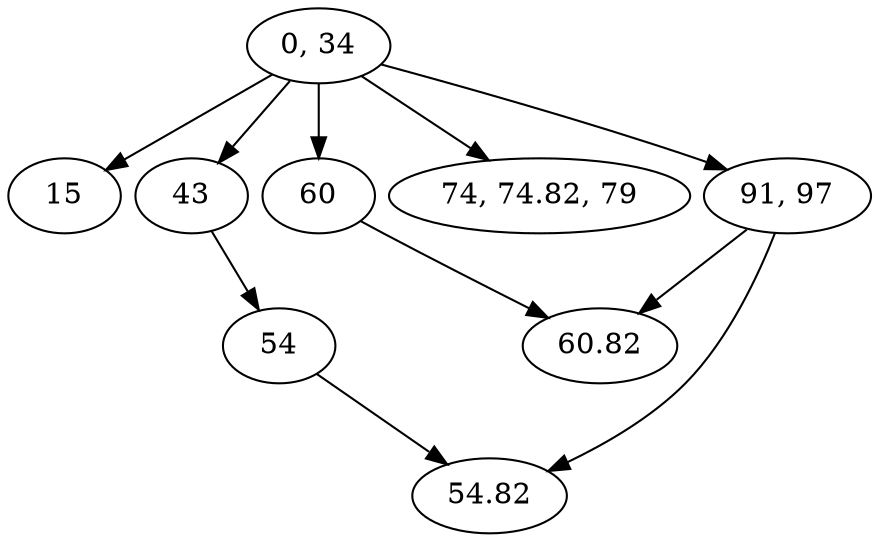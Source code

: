 digraph tree
{
	size="7.5,10"; 
	ratio=auto;
	node [fixedsize=false]; 
	nodesep=0.1;
	0 [label="0, 34"];
	1 [label="15"];
	2 [label="43"];
	4 [label="60"];
	5 [label="74, 74.82, 79"];
	8 [label="91, 97"];
	0 -> { 1; 2; 4; 5; 8; };
	1 [label="15"];
	2 [label="43"];
	3 [label="54"];
	2 -> { 3; };
	3 [label="54"];
	6 [label="54.82"];
	3 -> { 6; };
	4 [label="60"];
	7 [label="60.82"];
	4 -> { 7; };
	5 [label="74, 74.82, 79"];
	6 [label="54.82"];
	7 [label="60.82"];
	8 [label="91, 97"];
	6 [label="54.82"];
	7 [label="60.82"];
	8 -> { 6; 7; };
}
